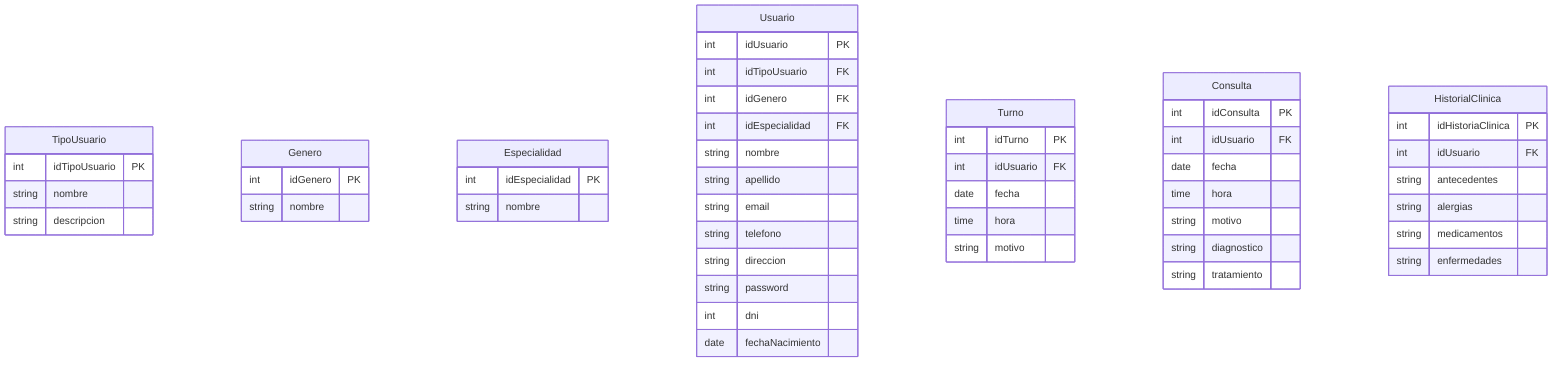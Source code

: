 erDiagram
    
    TipoUsuario {
        int idTipoUsuario PK
        string nombre
        string descripcion
    }

    Genero {
        int idGenero PK
        string nombre
    }

    Especialidad {
        int idEspecialidad PK
        string nombre
    }


    Usuario {
        int idUsuario PK
        int idTipoUsuario FK
        int idGenero FK
        int idEspecialidad FK 
        string nombre
        string apellido
        string email
        string telefono
        string direccion
        string password
        int dni
        date fechaNacimiento
    }

    Turno {
        int idTurno PK
        int idUsuario FK
        date fecha
        time hora
        string motivo
    }   

    Consulta {
        int idConsulta PK
        int idUsuario FK
        date fecha
        time hora
        string motivo
        string diagnostico
        string tratamiento
    }

    HistorialClinica {
        int idHistoriaClinica PK
        int idUsuario FK
        string antecedentes
        string alergias
        string medicamentos
        string enfermedades
    }